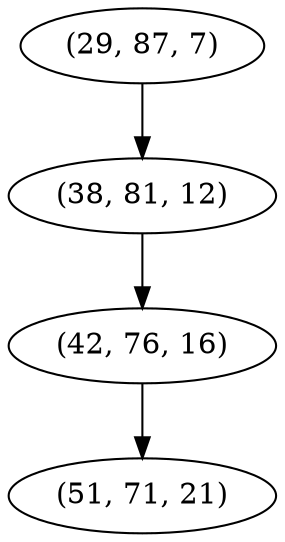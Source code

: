 digraph tree {
    "(29, 87, 7)";
    "(38, 81, 12)";
    "(42, 76, 16)";
    "(51, 71, 21)";
    "(29, 87, 7)" -> "(38, 81, 12)";
    "(38, 81, 12)" -> "(42, 76, 16)";
    "(42, 76, 16)" -> "(51, 71, 21)";
}
